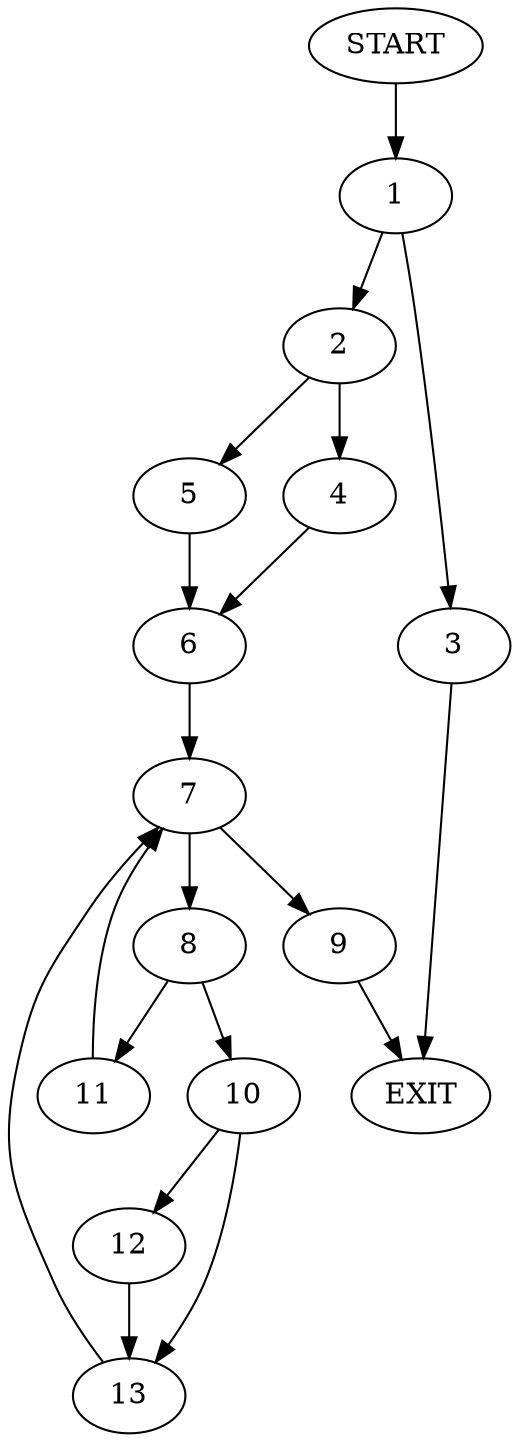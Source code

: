 digraph {
0 [label="START"]
14 [label="EXIT"]
0 -> 1
1 -> 2
1 -> 3
2 -> 4
2 -> 5
3 -> 14
4 -> 6
5 -> 6
6 -> 7
7 -> 8
7 -> 9
8 -> 10
8 -> 11
9 -> 14
10 -> 12
10 -> 13
11 -> 7
13 -> 7
12 -> 13
}
